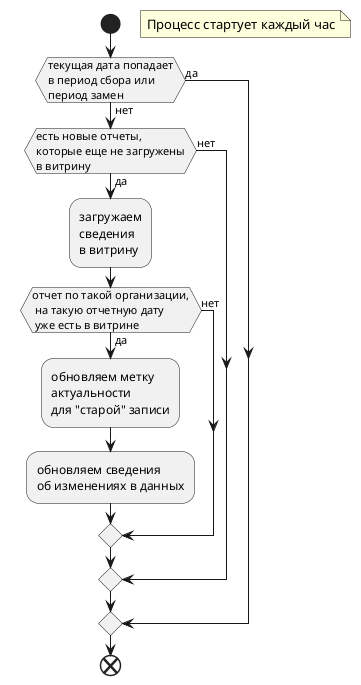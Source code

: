 @startuml
start 
floating note right: Процесс стартует каждый час
 if (текущая дата попадает
в период сбора или 
период замен) then (да)
 else (нет)
  if (есть новые отчеты,
которые еще не загружены
в витрину) then (да)
 :загружаем 
 сведения 
 в витрину;
 if (отчет по такой организации,
 на такую отчетную дату
 уже есть в витрине) then (нет)
    
 else (да)
 :обновляем метку
 актуальности 
 для "старой" записи;
 :обновляем сведения 
 об изменениях в данных;
 endif


else (нет)
endif

 endif
end
@enduml